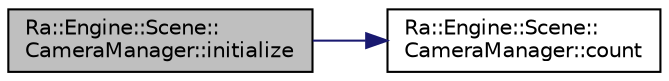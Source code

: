 digraph "Ra::Engine::Scene::CameraManager::initialize"
{
 // INTERACTIVE_SVG=YES
 // LATEX_PDF_SIZE
  edge [fontname="Helvetica",fontsize="10",labelfontname="Helvetica",labelfontsize="10"];
  node [fontname="Helvetica",fontsize="10",shape=record];
  rankdir="LR";
  Node1 [label="Ra::Engine::Scene::\lCameraManager::initialize",height=0.2,width=0.4,color="black", fillcolor="grey75", style="filled", fontcolor="black",tooltip="Add a default camera."];
  Node1 -> Node2 [color="midnightblue",fontsize="10",style="solid",fontname="Helvetica"];
  Node2 [label="Ra::Engine::Scene::\lCameraManager::count",height=0.2,width=0.4,color="black", fillcolor="white", style="filled",URL="$classRa_1_1Engine_1_1Scene_1_1CameraManager.html#a95204c94b8c1ba855539384a20b61344",tooltip="Number of managed Cameras."];
}
